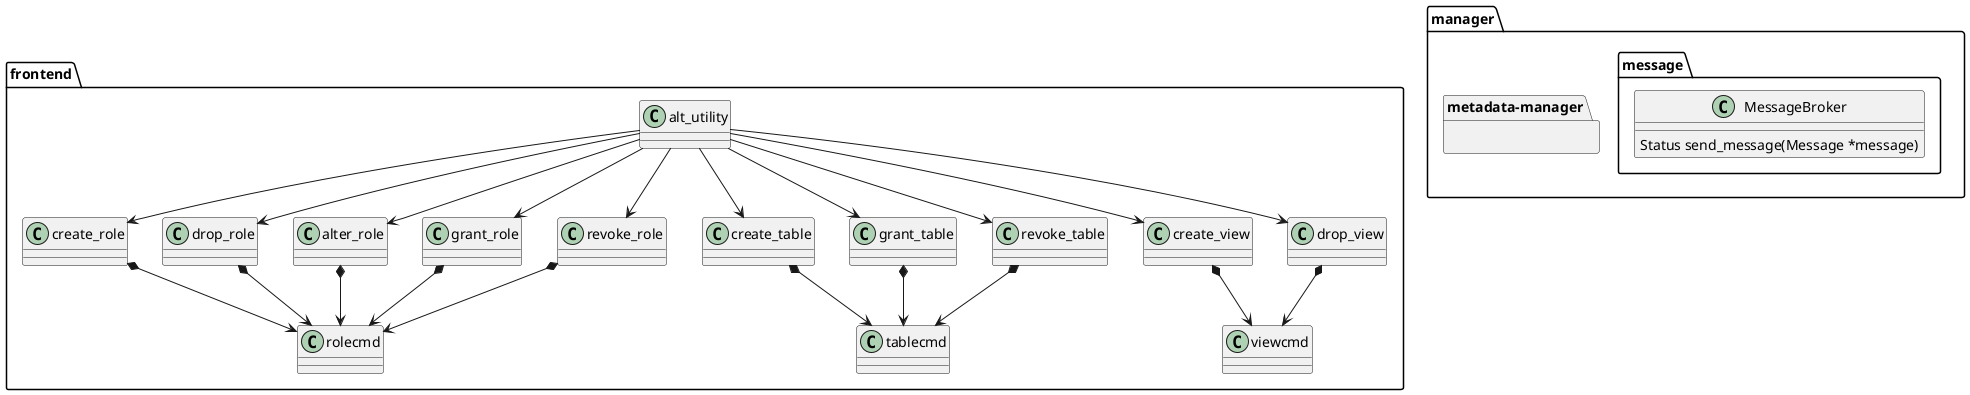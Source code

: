 ' ===============================================
' 
' ===============================================
@startuml frontend
package frontend {
class alt_utility

class create_role
class drop_role
class alter_role
class grant_role
class revoke_role

class create_table
class grant_table
class revoke_table

class create_view
class drop_view


class rolecmd
class tablecmd
class viewcmd

}
alt_utility --> create_table
alt_utility --> grant_table
alt_utility --> revoke_table
alt_utility --> create_role
alt_utility --> drop_role
alt_utility --> alter_role
alt_utility --> grant_role
alt_utility --> revoke_role
alt_utility --> create_view
alt_utility --> drop_view

create_table *--> tablecmd
grant_table *--> tablecmd
revoke_table *--> tablecmd

create_role *--> rolecmd
drop_role *--> rolecmd
alter_role *--> rolecmd
grant_role *--> rolecmd
revoke_role *--> rolecmd

create_view *--> viewcmd
drop_view *--> viewcmd

package manager {
package message{
  class MessageBroker{
    Status send_message(Message *message)
  }
}
package metadata-manager{}

}

@enduml

' ===============================================
' Frontend All Role Class
' ===============================================
@startuml Frontend_Role_all_class
package frontend {
class alt_utility

class create_role
class drop_role
class alter_role
class grant_role
class revoke_role


class rolecmd

alt_utility --> create_role
alt_utility --> drop_role
alt_utility --> alter_role
alt_utility --> grant_role
alt_utility --> revoke_role


create_role *--> rolecmd
drop_role *--> rolecmd
alter_role *--> rolecmd
grant_role *--> rolecmd
revoke_role *--> rolecmd
}


package manager {
package metadata{
  abstract Metadata{
    ErrorCode init() 
    ErrorCode add(boost::property_tree::ptree& object)
    ErrorCode add(boost::property_tree::ptree& object,ObjectIdType* object_id)
    ErrorCode remove(const char* object_name, ObjectIdType* object_id) 
    ErrorCode remove(const ObjectIdType object_id)
    ErrorCode get(std::string_view object_name,boost::property_tree::ptree& object)
    ErrorCode get(const ObjectIdType object_id,boost::property_tree::ptree& object)    
  }
  class Roles{
    ErrorCode init() 
    ErrorCode update(std::string_view object_name,boost::property_tree::ptree& object)
    ErrorCode update(ObjectIdType object_id, boost::property_tree::ptree& object)
    ErrorCode remove(const char* object_name, ObjectIdType* object_id) 
    ErrorCode remove(const ObjectIdType object_id)
    ErrorCode get(std::string_view object_name,boost::property_tree::ptree& object)
    ErrorCode get(const ObjectIdType object_id,boost::property_tree::ptree& object)
  }
  Roles --|> Metadata
}
package message{
  class MessageBroker{
    Status send_message(Message *message)
  }
  class Status{}
  class Receiver{}
  class Message{}
  class CreateRoleMessage{}
  class DropRoleMessage{}
  class AlterRoleMessage{}
  class GrantRoleMessage{}
  class RevokeRoleMessage{}
  CreateRoleMessage --|> Message
  DropRoleMessage --|> Message
  AlterRoleMessage --|> Message
  GrantRoleMessage --|> Message
  RevokeRoleMessage --|> Message
  Message --o Receiver
  MessageBroker --> Message
  MessageBroker --> Status
  Receiver --> Status
}


}
create_role --o CreateRoleMessage
drop_role   --o DropRoleMessage
alter_role  --o AlterRoleMessage
grant_role  --o GrantRoleMessage
revoke_role --o RevokeRoleMessage
rolecmd --o Roles
@enduml
